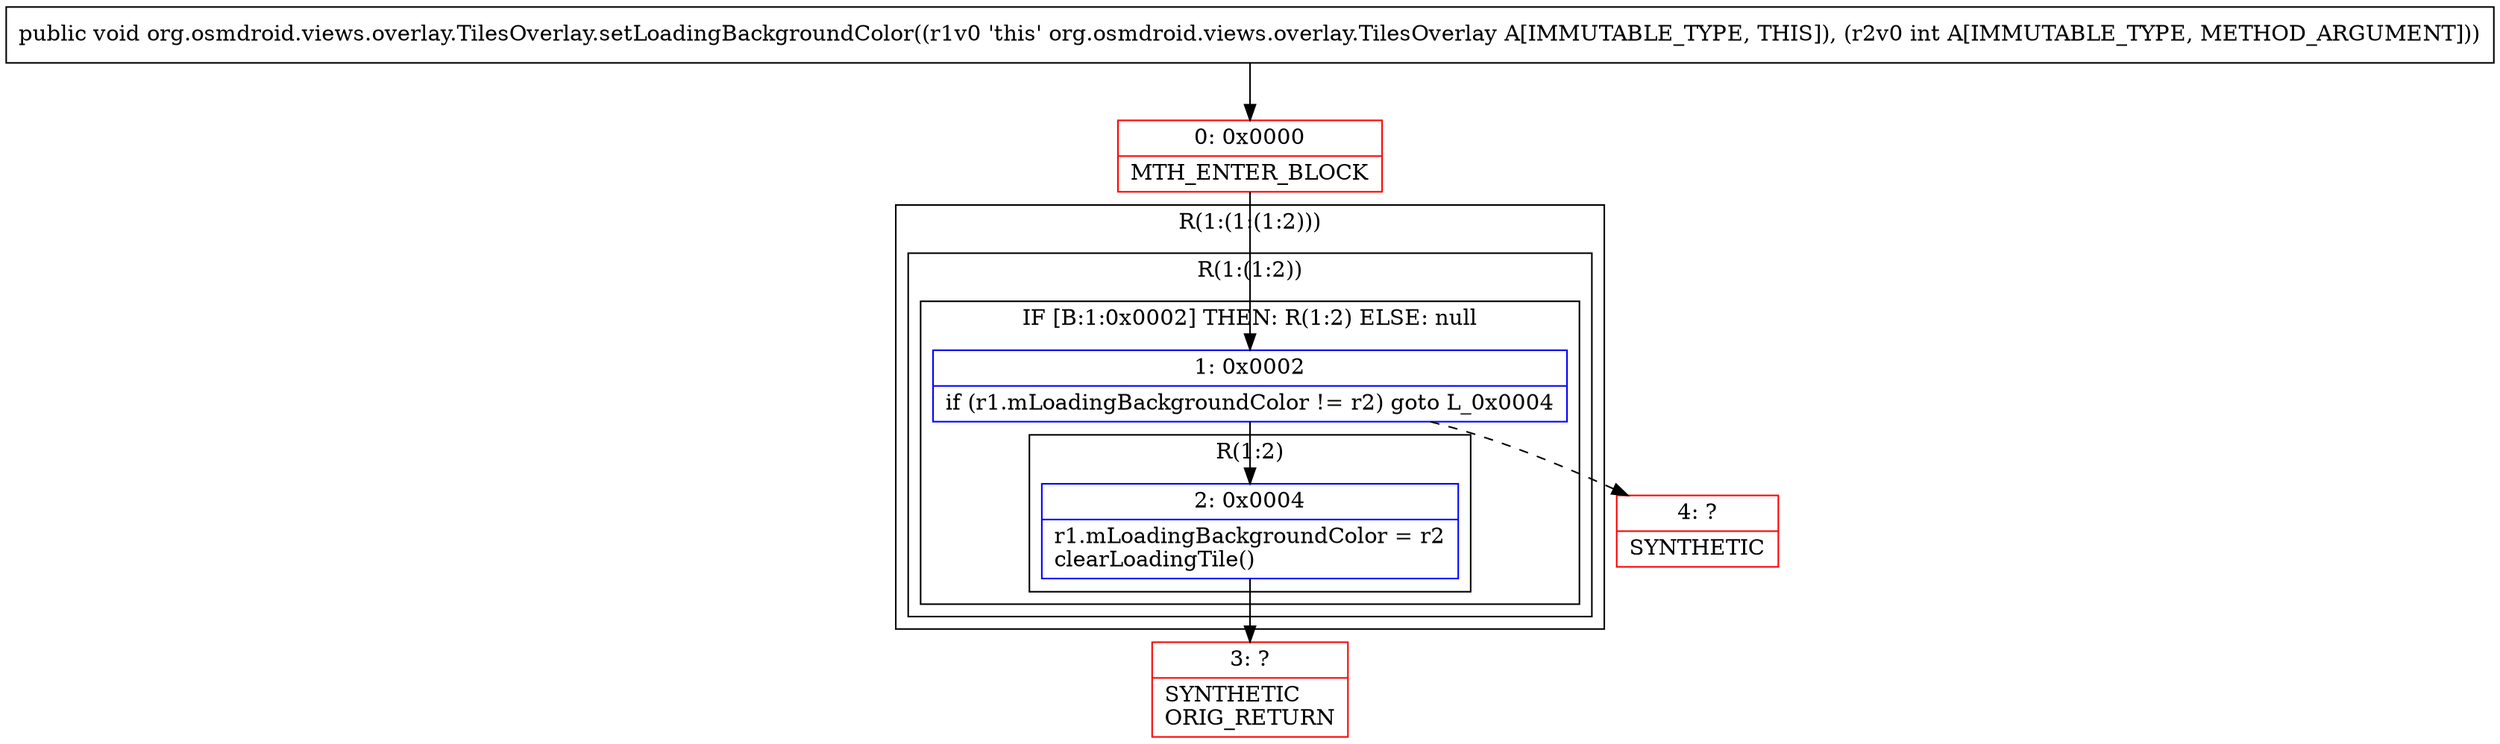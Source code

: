 digraph "CFG fororg.osmdroid.views.overlay.TilesOverlay.setLoadingBackgroundColor(I)V" {
subgraph cluster_Region_1871592269 {
label = "R(1:(1:(1:2)))";
node [shape=record,color=blue];
subgraph cluster_Region_1498557763 {
label = "R(1:(1:2))";
node [shape=record,color=blue];
subgraph cluster_IfRegion_1493764079 {
label = "IF [B:1:0x0002] THEN: R(1:2) ELSE: null";
node [shape=record,color=blue];
Node_1 [shape=record,label="{1\:\ 0x0002|if (r1.mLoadingBackgroundColor != r2) goto L_0x0004\l}"];
subgraph cluster_Region_1755498357 {
label = "R(1:2)";
node [shape=record,color=blue];
Node_2 [shape=record,label="{2\:\ 0x0004|r1.mLoadingBackgroundColor = r2\lclearLoadingTile()\l}"];
}
}
}
}
Node_0 [shape=record,color=red,label="{0\:\ 0x0000|MTH_ENTER_BLOCK\l}"];
Node_3 [shape=record,color=red,label="{3\:\ ?|SYNTHETIC\lORIG_RETURN\l}"];
Node_4 [shape=record,color=red,label="{4\:\ ?|SYNTHETIC\l}"];
MethodNode[shape=record,label="{public void org.osmdroid.views.overlay.TilesOverlay.setLoadingBackgroundColor((r1v0 'this' org.osmdroid.views.overlay.TilesOverlay A[IMMUTABLE_TYPE, THIS]), (r2v0 int A[IMMUTABLE_TYPE, METHOD_ARGUMENT])) }"];
MethodNode -> Node_0;
Node_1 -> Node_2;
Node_1 -> Node_4[style=dashed];
Node_2 -> Node_3;
Node_0 -> Node_1;
}

